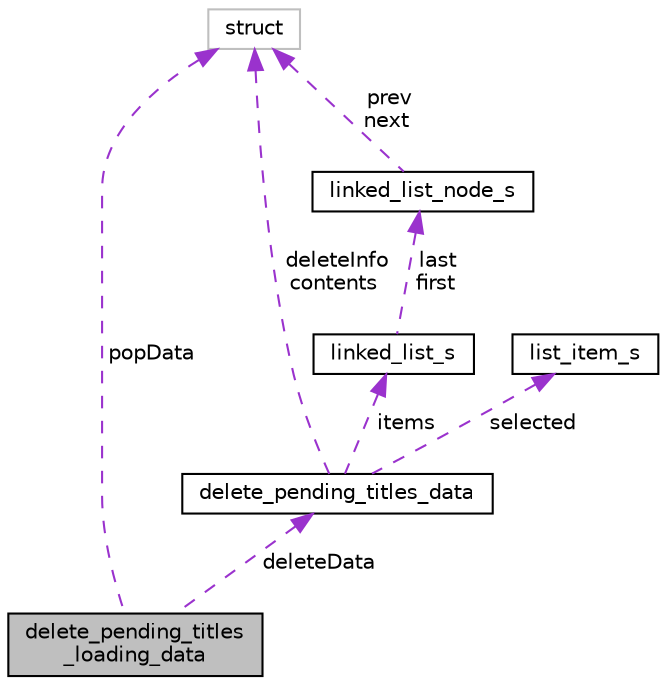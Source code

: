 digraph "delete_pending_titles_loading_data"
{
  edge [fontname="Helvetica",fontsize="10",labelfontname="Helvetica",labelfontsize="10"];
  node [fontname="Helvetica",fontsize="10",shape=record];
  Node1 [label="delete_pending_titles\l_loading_data",height=0.2,width=0.4,color="black", fillcolor="grey75", style="filled" fontcolor="black"];
  Node2 -> Node1 [dir="back",color="darkorchid3",fontsize="10",style="dashed",label=" popData" ,fontname="Helvetica"];
  Node2 [label="struct",height=0.2,width=0.4,color="grey75", fillcolor="white", style="filled"];
  Node3 -> Node1 [dir="back",color="darkorchid3",fontsize="10",style="dashed",label=" deleteData" ,fontname="Helvetica"];
  Node3 [label="delete_pending_titles_data",height=0.2,width=0.4,color="black", fillcolor="white", style="filled",URL="$structdelete__pending__titles__data.html"];
  Node2 -> Node3 [dir="back",color="darkorchid3",fontsize="10",style="dashed",label=" deleteInfo\ncontents" ,fontname="Helvetica"];
  Node4 -> Node3 [dir="back",color="darkorchid3",fontsize="10",style="dashed",label=" items" ,fontname="Helvetica"];
  Node4 [label="linked_list_s",height=0.2,width=0.4,color="black", fillcolor="white", style="filled",URL="$structlinked__list__s.html"];
  Node5 -> Node4 [dir="back",color="darkorchid3",fontsize="10",style="dashed",label=" last\nfirst" ,fontname="Helvetica"];
  Node5 [label="linked_list_node_s",height=0.2,width=0.4,color="black", fillcolor="white", style="filled",URL="$structlinked__list__node__s.html"];
  Node2 -> Node5 [dir="back",color="darkorchid3",fontsize="10",style="dashed",label=" prev\nnext" ,fontname="Helvetica"];
  Node6 -> Node3 [dir="back",color="darkorchid3",fontsize="10",style="dashed",label=" selected" ,fontname="Helvetica"];
  Node6 [label="list_item_s",height=0.2,width=0.4,color="black", fillcolor="white", style="filled",URL="$structlist__item__s.html"];
}
